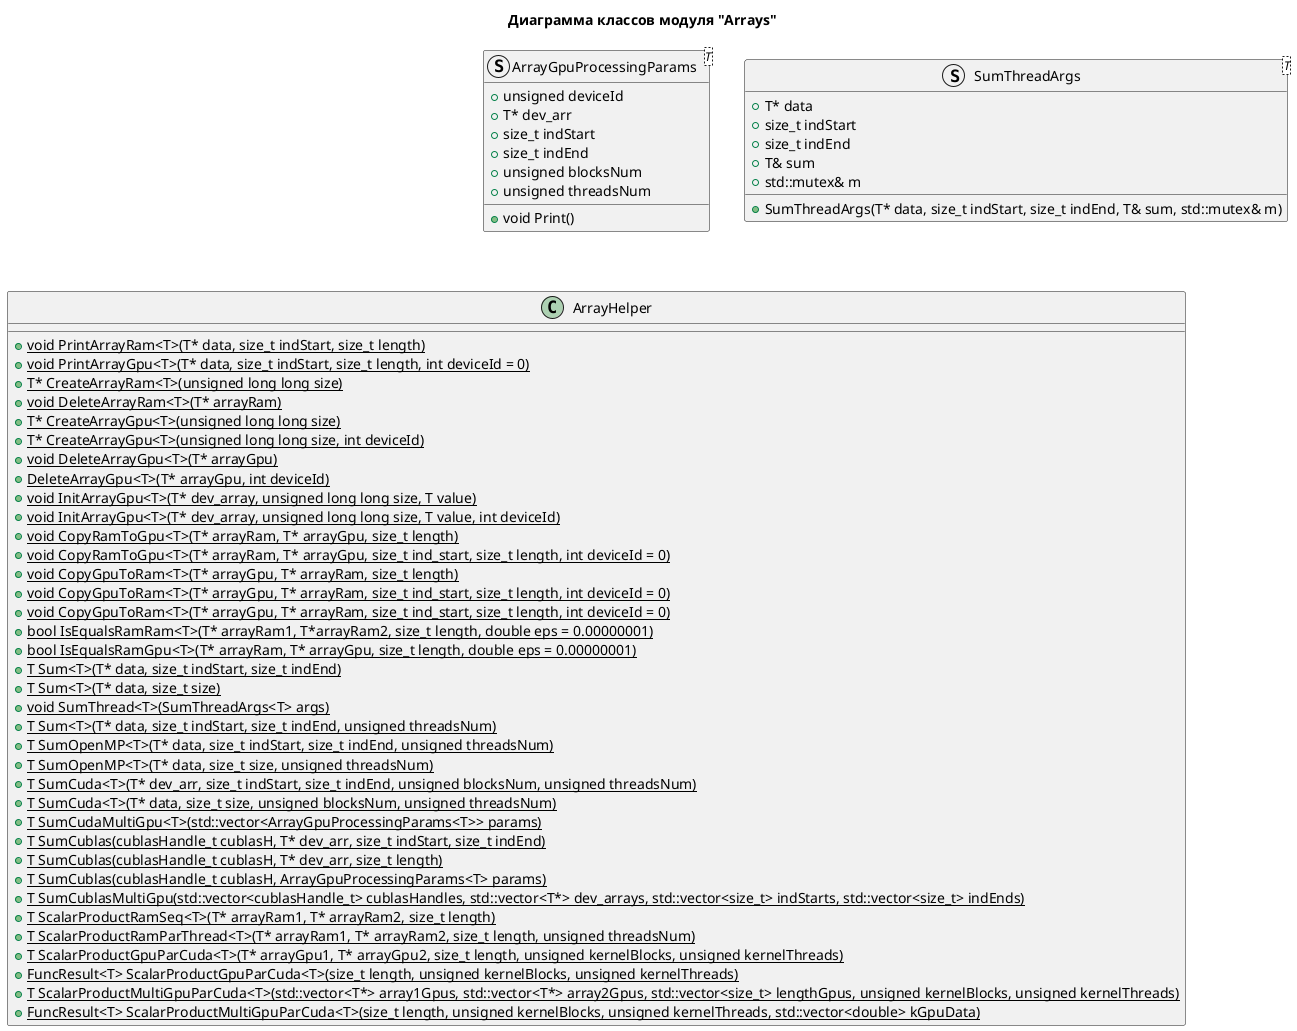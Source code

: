 @startuml

title
Диаграмма классов модуля "Arrays"
end title

' Параметры запуска функции обработки массива на GPU
struct ArrayGpuProcessingParams<T>
{
    + unsigned deviceId
    + T* dev_arr
    + size_t indStart
    + size_t indEnd
    + unsigned blocksNum
    + unsigned threadsNum

    + void Print()
}

struct SumThreadArgs<T>
{
    + T* data
    + size_t indStart
    + size_t indEnd
    + T& sum
    + std::mutex& m
    + SumThreadArgs(T* data, size_t indStart, size_t indEnd, T& sum, std::mutex& m)
}

class ArrayHelper
{    
    +{static} void PrintArrayRam<T>(T* data, size_t indStart, size_t length)
    +{static} void PrintArrayGpu<T>(T* data, size_t indStart, size_t length, int deviceId = 0)
    +{static} T* CreateArrayRam<T>(unsigned long long size)
    +{static} void DeleteArrayRam<T>(T* arrayRam)
    +{static} T* CreateArrayGpu<T>(unsigned long long size)
    +{static} T* CreateArrayGpu<T>(unsigned long long size, int deviceId)
    +{static} void DeleteArrayGpu<T>(T* arrayGpu)
    +{static} DeleteArrayGpu<T>(T* arrayGpu, int deviceId)
    +{static} void InitArrayGpu<T>(T* dev_array, unsigned long long size, T value)
    +{static} void InitArrayGpu<T>(T* dev_array, unsigned long long size, T value, int deviceId)
    +{static} void CopyRamToGpu<T>(T* arrayRam, T* arrayGpu, size_t length)
    +{static} void CopyRamToGpu<T>(T* arrayRam, T* arrayGpu, size_t ind_start, size_t length, int deviceId = 0)
    +{static} void CopyGpuToRam<T>(T* arrayGpu, T* arrayRam, size_t length)
    +{static} void CopyGpuToRam<T>(T* arrayGpu, T* arrayRam, size_t ind_start, size_t length, int deviceId = 0)
    +{static} void CopyGpuToRam<T>(T* arrayGpu, T* arrayRam, size_t ind_start, size_t length, int deviceId = 0)
    +{static} bool IsEqualsRamRam<T>(T* arrayRam1, T*arrayRam2, size_t length, double eps = 0.00000001)
    +{static} bool IsEqualsRamGpu<T>(T* arrayRam, T* arrayGpu, size_t length, double eps = 0.00000001)
    +{static} T Sum<T>(T* data, size_t indStart, size_t indEnd)
    +{static} T Sum<T>(T* data, size_t size)
    +{static} void SumThread<T>(SumThreadArgs<T> args)
    +{static} T Sum<T>(T* data, size_t indStart, size_t indEnd, unsigned threadsNum)
    +{static} T SumOpenMP<T>(T* data, size_t indStart, size_t indEnd, unsigned threadsNum)
    +{static} T SumOpenMP<T>(T* data, size_t size, unsigned threadsNum)
    +{static} T SumCuda<T>(T* dev_arr, size_t indStart, size_t indEnd, unsigned blocksNum, unsigned threadsNum)
    +{static} T SumCuda<T>(T* data, size_t size, unsigned blocksNum, unsigned threadsNum)
    +{static} T SumCudaMultiGpu<T>(std::vector<ArrayGpuProcessingParams<T>> params)
    +{static} T SumCublas(cublasHandle_t cublasH, T* dev_arr, size_t indStart, size_t indEnd)
    +{static} T SumCublas(cublasHandle_t cublasH, T* dev_arr, size_t length)
    +{static} T SumCublas(cublasHandle_t cublasH, ArrayGpuProcessingParams<T> params)
    +{static} T SumCublasMultiGpu(std::vector<cublasHandle_t> cublasHandles, std::vector<T*> dev_arrays, std::vector<size_t> indStarts, std::vector<size_t> indEnds)
    +{static} T ScalarProductRamSeq<T>(T* arrayRam1, T* arrayRam2, size_t length)
    +{static} T ScalarProductRamParThread<T>(T* arrayRam1, T* arrayRam2, size_t length, unsigned threadsNum)
    +{static} T ScalarProductGpuParCuda<T>(T* arrayGpu1, T* arrayGpu2, size_t length, unsigned kernelBlocks, unsigned kernelThreads)
    +{static} FuncResult<T> ScalarProductGpuParCuda<T>(size_t length, unsigned kernelBlocks, unsigned kernelThreads)
    +{static} T ScalarProductMultiGpuParCuda<T>(std::vector<T*> array1Gpus, std::vector<T*> array2Gpus, std::vector<size_t> lengthGpus, unsigned kernelBlocks, unsigned kernelThreads)
    +{static} FuncResult<T> ScalarProductMultiGpuParCuda<T>(size_t length, unsigned kernelBlocks, unsigned kernelThreads, std::vector<double> kGpuData)
}


@enduml
